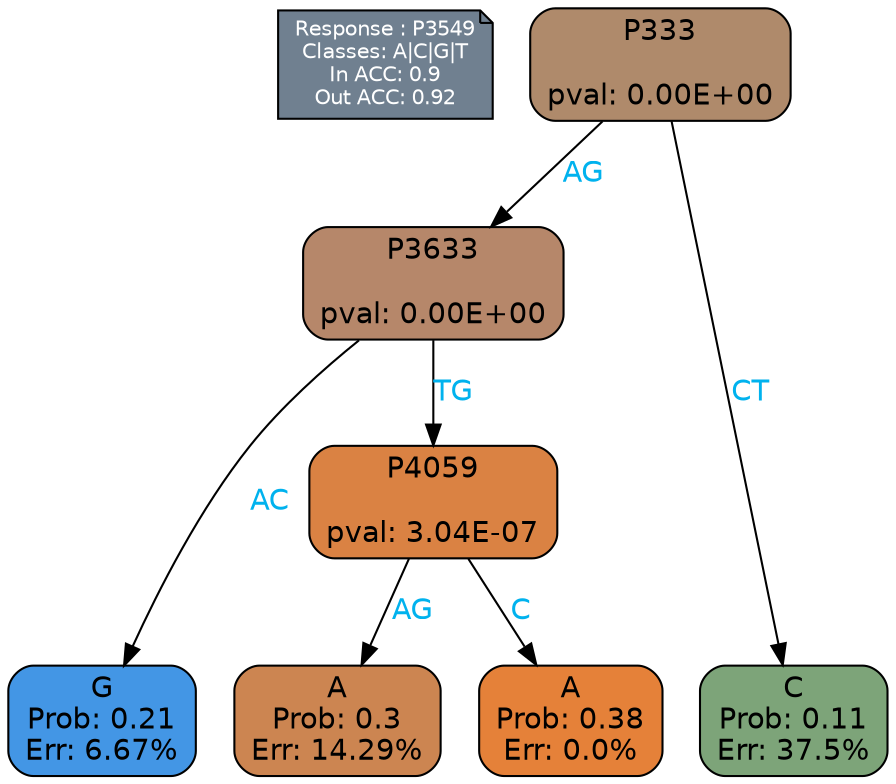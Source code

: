 digraph Tree {
node [shape=box, style="filled, rounded", color="black", fontname=helvetica] ;
graph [ranksep=equally, splines=polylines, bgcolor=transparent, dpi=600] ;
edge [fontname=helvetica] ;
LEGEND [label="Response : P3549
Classes: A|C|G|T
In ACC: 0.9
Out ACC: 0.92
",shape=note,align=left,style=filled,fillcolor="slategray",fontcolor="white",fontsize=10];1 [label="P333

pval: 0.00E+00", fillcolor="#af8a6b"] ;
2 [label="P3633

pval: 0.00E+00", fillcolor="#b6876a"] ;
3 [label="G
Prob: 0.21
Err: 6.67%", fillcolor="#4396e5"] ;
4 [label="P4059

pval: 3.04E-07", fillcolor="#da8243"] ;
5 [label="A
Prob: 0.3
Err: 14.29%", fillcolor="#cc8551"] ;
6 [label="A
Prob: 0.38
Err: 0.0%", fillcolor="#e58139"] ;
7 [label="C
Prob: 0.11
Err: 37.5%", fillcolor="#7da479"] ;
1 -> 2 [label="AG",fontcolor=deepskyblue2] ;
1 -> 7 [label="CT",fontcolor=deepskyblue2] ;
2 -> 3 [label="AC",fontcolor=deepskyblue2] ;
2 -> 4 [label="TG",fontcolor=deepskyblue2] ;
4 -> 5 [label="AG",fontcolor=deepskyblue2] ;
4 -> 6 [label="C",fontcolor=deepskyblue2] ;
{rank = same; 3;5;6;7;}{rank = same; LEGEND;1;}}
